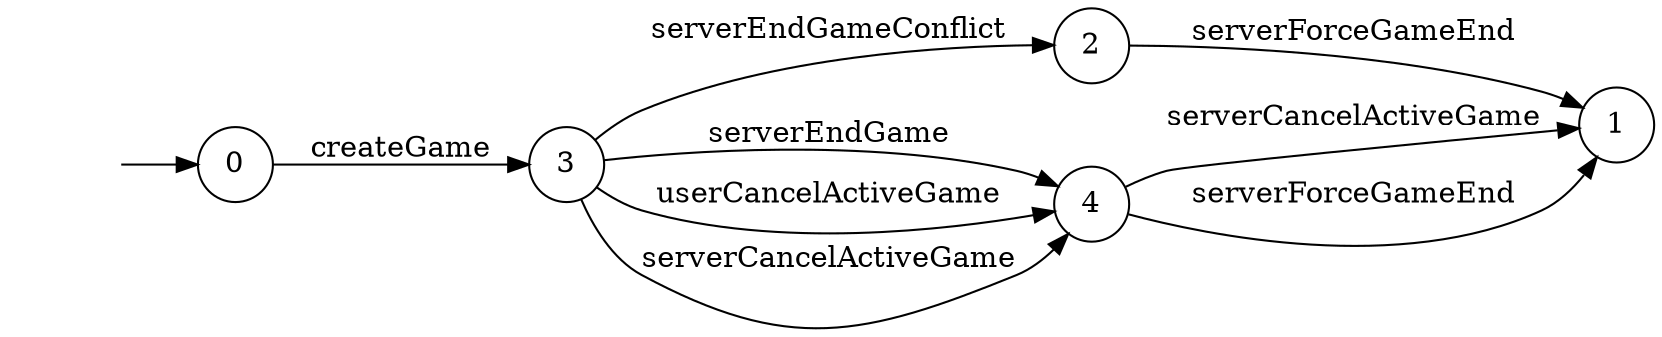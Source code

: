 digraph "/home/liuye/Project/InvConPlus/Dapp-Automata-data/result//gamechannel-fix/0xa867bF8447eC6f614EA996057e3D769b76a8aa0e/GameChannel/FSM-3" {
	graph [rankdir=LR]
	"" [label="" shape=plaintext]
	0 [label=0 shape=circle]
	2 [label=2 shape=circle]
	4 [label=4 shape=circle]
	1 [label=1 shape=circle]
	3 [label=3 shape=circle]
	"" -> 0 [label=""]
	0 -> 3 [label=createGame]
	3 -> 4 [label=serverEndGame]
	3 -> 4 [label=userCancelActiveGame]
	3 -> 4 [label=serverCancelActiveGame]
	3 -> 2 [label=serverEndGameConflict]
	2 -> 1 [label=serverForceGameEnd]
	4 -> 1 [label=serverCancelActiveGame]
	4 -> 1 [label=serverForceGameEnd]
}
